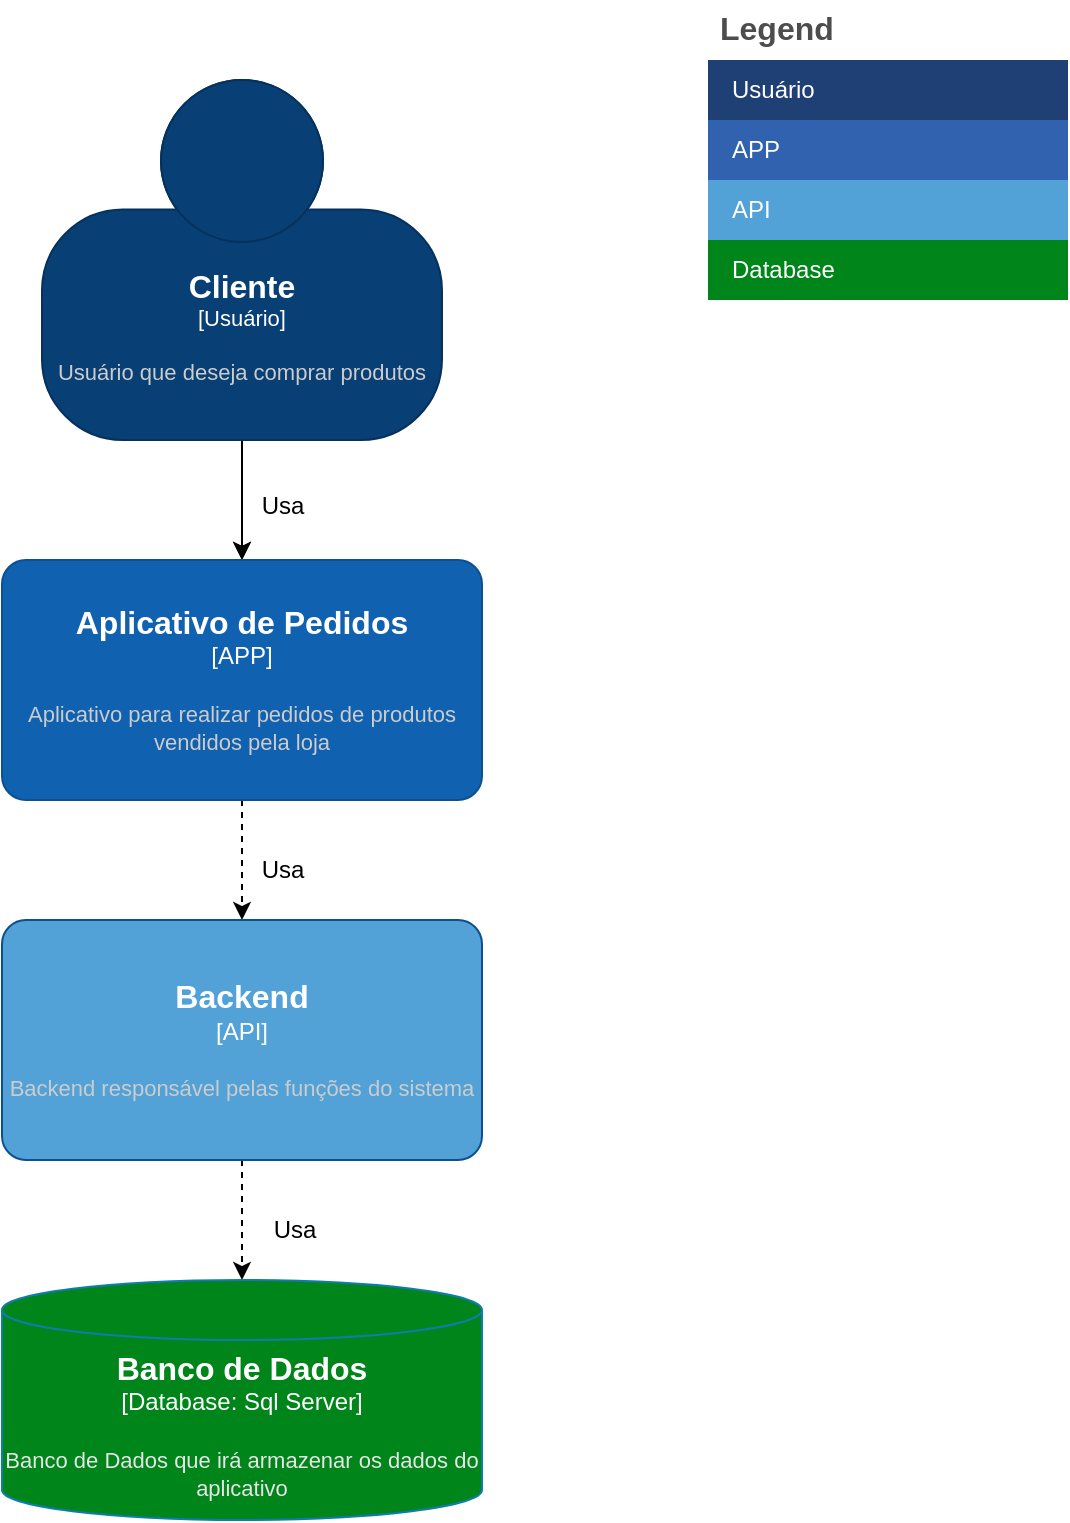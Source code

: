 <mxfile version="26.0.5" pages="3">
  <diagram name="C1-Model-Contexto" id="P6Xj-gvIkoJBpBPAsw49">
    <mxGraphModel dx="1687" dy="868" grid="1" gridSize="10" guides="1" tooltips="1" connect="1" arrows="1" fold="1" page="1" pageScale="1" pageWidth="827" pageHeight="1169" math="0" shadow="0">
      <root>
        <mxCell id="0" />
        <mxCell id="1" parent="0" />
        <mxCell id="2PF6V-xtBd0P_cYbQhZM-17" style="edgeStyle=orthogonalEdgeStyle;rounded=0;orthogonalLoop=1;jettySize=auto;html=1;dashed=1;" edge="1" parent="1" source="8BtetzVfZ66lAbhuHaZ9-2" target="2PF6V-xtBd0P_cYbQhZM-14">
          <mxGeometry relative="1" as="geometry" />
        </mxCell>
        <mxCell id="2PF6V-xtBd0P_cYbQhZM-20" value="" style="edgeStyle=orthogonalEdgeStyle;rounded=0;orthogonalLoop=1;jettySize=auto;html=1;" edge="1" parent="1" source="8BtetzVfZ66lAbhuHaZ9-2" target="2PF6V-xtBd0P_cYbQhZM-14">
          <mxGeometry relative="1" as="geometry" />
        </mxCell>
        <object placeholders="1" c4Name="Cliente" c4Type="Usuário" c4Description="Usuário que deseja comprar produtos" label="&lt;font style=&quot;font-size: 16px&quot;&gt;&lt;b&gt;%c4Name%&lt;/b&gt;&lt;/font&gt;&lt;div&gt;[%c4Type%]&lt;/div&gt;&lt;br&gt;&lt;div&gt;&lt;font style=&quot;font-size: 11px&quot;&gt;&lt;font color=&quot;#cccccc&quot;&gt;%c4Description%&lt;/font&gt;&lt;/div&gt;" id="8BtetzVfZ66lAbhuHaZ9-2">
          <mxCell style="html=1;fontSize=11;dashed=0;whiteSpace=wrap;fillColor=#083F75;strokeColor=#06315C;fontColor=#ffffff;shape=mxgraph.c4.person2;align=center;metaEdit=1;points=[[0.5,0,0],[1,0.5,0],[1,0.75,0],[0.75,1,0],[0.5,1,0],[0.25,1,0],[0,0.75,0],[0,0.5,0]];resizable=0;" vertex="1" parent="1">
            <mxGeometry x="314" y="40" width="200" height="180" as="geometry" />
          </mxCell>
        </object>
        <mxCell id="2PF6V-xtBd0P_cYbQhZM-1" value="Legend" style="shape=table;startSize=30;container=1;collapsible=0;childLayout=tableLayout;fontSize=16;align=left;verticalAlign=top;fillColor=default;strokeColor=none;fontColor=#4D4D4D;fontStyle=1;spacingLeft=6;spacing=0;resizable=0;" vertex="1" parent="1">
          <mxGeometry x="647" width="180" height="150" as="geometry" />
        </mxCell>
        <mxCell id="2PF6V-xtBd0P_cYbQhZM-2" value="" style="shape=tableRow;horizontal=0;startSize=0;swimlaneHead=0;swimlaneBody=0;strokeColor=inherit;top=0;left=0;bottom=0;right=0;collapsible=0;dropTarget=0;fillColor=none;points=[[0,0.5],[1,0.5]];portConstraint=eastwest;fontSize=12;" vertex="1" parent="2PF6V-xtBd0P_cYbQhZM-1">
          <mxGeometry y="30" width="180" height="30" as="geometry" />
        </mxCell>
        <mxCell id="2PF6V-xtBd0P_cYbQhZM-3" value="Usuário" style="shape=partialRectangle;html=1;whiteSpace=wrap;connectable=0;strokeColor=inherit;overflow=hidden;fillColor=#1E4074;top=0;left=0;bottom=0;right=0;pointerEvents=1;fontSize=12;align=left;fontColor=#FFFFFF;gradientColor=none;spacingLeft=10;spacingRight=4;" vertex="1" parent="2PF6V-xtBd0P_cYbQhZM-2">
          <mxGeometry width="180" height="30" as="geometry">
            <mxRectangle width="180" height="30" as="alternateBounds" />
          </mxGeometry>
        </mxCell>
        <mxCell id="2PF6V-xtBd0P_cYbQhZM-4" value="" style="shape=tableRow;horizontal=0;startSize=0;swimlaneHead=0;swimlaneBody=0;strokeColor=inherit;top=0;left=0;bottom=0;right=0;collapsible=0;dropTarget=0;fillColor=none;points=[[0,0.5],[1,0.5]];portConstraint=eastwest;fontSize=12;" vertex="1" parent="2PF6V-xtBd0P_cYbQhZM-1">
          <mxGeometry y="60" width="180" height="30" as="geometry" />
        </mxCell>
        <mxCell id="2PF6V-xtBd0P_cYbQhZM-5" value="APP" style="shape=partialRectangle;html=1;whiteSpace=wrap;connectable=0;strokeColor=inherit;overflow=hidden;fillColor=#3162AF;top=0;left=0;bottom=0;right=0;pointerEvents=1;fontSize=12;align=left;fontColor=#FFFFFF;gradientColor=none;spacingLeft=10;spacingRight=4;" vertex="1" parent="2PF6V-xtBd0P_cYbQhZM-4">
          <mxGeometry width="180" height="30" as="geometry">
            <mxRectangle width="180" height="30" as="alternateBounds" />
          </mxGeometry>
        </mxCell>
        <mxCell id="2PF6V-xtBd0P_cYbQhZM-6" value="" style="shape=tableRow;horizontal=0;startSize=0;swimlaneHead=0;swimlaneBody=0;strokeColor=inherit;top=0;left=0;bottom=0;right=0;collapsible=0;dropTarget=0;fillColor=none;points=[[0,0.5],[1,0.5]];portConstraint=eastwest;fontSize=12;" vertex="1" parent="2PF6V-xtBd0P_cYbQhZM-1">
          <mxGeometry y="90" width="180" height="30" as="geometry" />
        </mxCell>
        <mxCell id="2PF6V-xtBd0P_cYbQhZM-7" value="API" style="shape=partialRectangle;html=1;whiteSpace=wrap;connectable=0;strokeColor=inherit;overflow=hidden;fillColor=#52a2d8;top=0;left=0;bottom=0;right=0;pointerEvents=1;fontSize=12;align=left;fontColor=#FFFFFF;gradientColor=none;spacingLeft=10;spacingRight=4;" vertex="1" parent="2PF6V-xtBd0P_cYbQhZM-6">
          <mxGeometry width="180" height="30" as="geometry">
            <mxRectangle width="180" height="30" as="alternateBounds" />
          </mxGeometry>
        </mxCell>
        <mxCell id="2PF6V-xtBd0P_cYbQhZM-10" value="" style="shape=tableRow;horizontal=0;startSize=0;swimlaneHead=0;swimlaneBody=0;strokeColor=inherit;top=0;left=0;bottom=0;right=0;collapsible=0;dropTarget=0;fillColor=none;points=[[0,0.5],[1,0.5]];portConstraint=eastwest;fontSize=12;" vertex="1" parent="2PF6V-xtBd0P_cYbQhZM-1">
          <mxGeometry y="120" width="180" height="30" as="geometry" />
        </mxCell>
        <mxCell id="2PF6V-xtBd0P_cYbQhZM-11" value="Database" style="shape=partialRectangle;html=1;whiteSpace=wrap;connectable=0;strokeColor=inherit;overflow=hidden;fillColor=light-dark(#00851b, #008700);top=0;left=0;bottom=0;right=0;pointerEvents=1;fontSize=12;align=left;fontColor=#FFFFFF;gradientColor=none;spacingLeft=10;spacingRight=4;" vertex="1" parent="2PF6V-xtBd0P_cYbQhZM-10">
          <mxGeometry width="180" height="30" as="geometry">
            <mxRectangle width="180" height="30" as="alternateBounds" />
          </mxGeometry>
        </mxCell>
        <mxCell id="2PF6V-xtBd0P_cYbQhZM-18" style="edgeStyle=orthogonalEdgeStyle;rounded=0;orthogonalLoop=1;jettySize=auto;html=1;dashed=1;" edge="1" parent="1" source="2PF6V-xtBd0P_cYbQhZM-14" target="2PF6V-xtBd0P_cYbQhZM-15">
          <mxGeometry relative="1" as="geometry" />
        </mxCell>
        <object placeholders="1" c4Name="Aplicativo de Pedidos" c4Type="APP" c4Description="Aplicativo para realizar pedidos de produtos vendidos pela loja" label="&lt;font style=&quot;font-size: 16px&quot;&gt;&lt;b&gt;%c4Name%&lt;/b&gt;&lt;/font&gt;&lt;div&gt;[%c4Type%]&lt;/div&gt;&lt;br&gt;&lt;div&gt;&lt;font style=&quot;font-size: 11px&quot;&gt;&lt;font color=&quot;#cccccc&quot;&gt;%c4Description%&lt;/font&gt;&lt;/div&gt;" id="2PF6V-xtBd0P_cYbQhZM-14">
          <mxCell style="rounded=1;whiteSpace=wrap;html=1;labelBackgroundColor=none;fillColor=#1061B0;fontColor=#ffffff;align=center;arcSize=10;strokeColor=#0D5091;metaEdit=1;resizable=0;points=[[0.25,0,0],[0.5,0,0],[0.75,0,0],[1,0.25,0],[1,0.5,0],[1,0.75,0],[0.75,1,0],[0.5,1,0],[0.25,1,0],[0,0.75,0],[0,0.5,0],[0,0.25,0]];" vertex="1" parent="1">
            <mxGeometry x="294" y="280" width="240" height="120" as="geometry" />
          </mxCell>
        </object>
        <mxCell id="2PF6V-xtBd0P_cYbQhZM-19" style="edgeStyle=orthogonalEdgeStyle;rounded=0;orthogonalLoop=1;jettySize=auto;html=1;dashed=1;" edge="1" parent="1" source="2PF6V-xtBd0P_cYbQhZM-15" target="2PF6V-xtBd0P_cYbQhZM-16">
          <mxGeometry relative="1" as="geometry" />
        </mxCell>
        <object placeholders="1" c4Name="Backend" c4Type="API" c4Description="Backend responsável pelas funções do sistema" label="&lt;font style=&quot;font-size: 16px&quot;&gt;&lt;b&gt;%c4Name%&lt;/b&gt;&lt;/font&gt;&lt;div&gt;[%c4Type%]&lt;/div&gt;&lt;br&gt;&lt;div&gt;&lt;font style=&quot;font-size: 11px&quot;&gt;&lt;font color=&quot;#cccccc&quot;&gt;%c4Description%&lt;/font&gt;&lt;/div&gt;" id="2PF6V-xtBd0P_cYbQhZM-15">
          <mxCell style="rounded=1;whiteSpace=wrap;html=1;labelBackgroundColor=none;fillColor=#52A2D8;fontColor=#ffffff;align=center;arcSize=10;strokeColor=#0D5091;metaEdit=1;resizable=0;points=[[0.25,0,0],[0.5,0,0],[0.75,0,0],[1,0.25,0],[1,0.5,0],[1,0.75,0],[0.75,1,0],[0.5,1,0],[0.25,1,0],[0,0.75,0],[0,0.5,0],[0,0.25,0]];" vertex="1" parent="1">
            <mxGeometry x="294" y="460" width="240" height="120" as="geometry" />
          </mxCell>
        </object>
        <object placeholders="1" c4Name="Banco de Dados" c4Type="Database" c4Technology="Sql Server" c4Description="Banco de Dados que irá armazenar os dados do aplicativo" label="&lt;font style=&quot;font-size: 16px&quot;&gt;&lt;b&gt;%c4Name%&lt;/b&gt;&lt;/font&gt;&lt;div&gt;[%c4Type%:&amp;nbsp;%c4Technology%]&lt;/div&gt;&lt;br&gt;&lt;div&gt;&lt;font style=&quot;font-size: 11px&quot;&gt;&lt;font color=&quot;#E6E6E6&quot;&gt;%c4Description%&lt;/font&gt;&lt;/div&gt;" id="2PF6V-xtBd0P_cYbQhZM-16">
          <mxCell style="shape=cylinder3;size=15;whiteSpace=wrap;html=1;boundedLbl=1;rounded=0;labelBackgroundColor=none;fillColor=#00851B;fontSize=12;fontColor=#ffffff;align=center;strokeColor=#0E7DAD;metaEdit=1;points=[[0.5,0,0],[1,0.25,0],[1,0.5,0],[1,0.75,0],[0.5,1,0],[0,0.75,0],[0,0.5,0],[0,0.25,0]];resizable=0;" vertex="1" parent="1">
            <mxGeometry x="294" y="640" width="240" height="120" as="geometry" />
          </mxCell>
        </object>
        <mxCell id="2PF6V-xtBd0P_cYbQhZM-21" value="Usa" style="text;html=1;align=center;verticalAlign=middle;resizable=0;points=[];autosize=1;strokeColor=none;fillColor=none;" vertex="1" parent="1">
          <mxGeometry x="414" y="238" width="40" height="30" as="geometry" />
        </mxCell>
        <mxCell id="2PF6V-xtBd0P_cYbQhZM-22" value="Usa" style="text;html=1;align=center;verticalAlign=middle;resizable=0;points=[];autosize=1;strokeColor=none;fillColor=none;" vertex="1" parent="1">
          <mxGeometry x="414" y="420" width="40" height="30" as="geometry" />
        </mxCell>
        <mxCell id="2PF6V-xtBd0P_cYbQhZM-23" value="Usa" style="text;html=1;align=center;verticalAlign=middle;resizable=0;points=[];autosize=1;strokeColor=none;fillColor=none;" vertex="1" parent="1">
          <mxGeometry x="420" y="600" width="40" height="30" as="geometry" />
        </mxCell>
      </root>
    </mxGraphModel>
  </diagram>
  <diagram id="NNPbi_yWeky5UOVOy1DD" name="C2-Model-Container">
    <mxGraphModel dx="1434" dy="738" grid="1" gridSize="10" guides="1" tooltips="1" connect="1" arrows="1" fold="1" page="1" pageScale="1" pageWidth="827" pageHeight="1169" math="0" shadow="0">
      <root>
        <mxCell id="0" />
        <mxCell id="1" parent="0" />
      </root>
    </mxGraphModel>
  </diagram>
  <diagram id="7HnlUpugjB_dQjlhXt8b" name="C3-Model-Components">
    <mxGraphModel dx="1434" dy="738" grid="1" gridSize="10" guides="1" tooltips="1" connect="1" arrows="1" fold="1" page="1" pageScale="1" pageWidth="827" pageHeight="1169" math="0" shadow="0">
      <root>
        <mxCell id="0" />
        <mxCell id="1" parent="0" />
      </root>
    </mxGraphModel>
  </diagram>
</mxfile>
